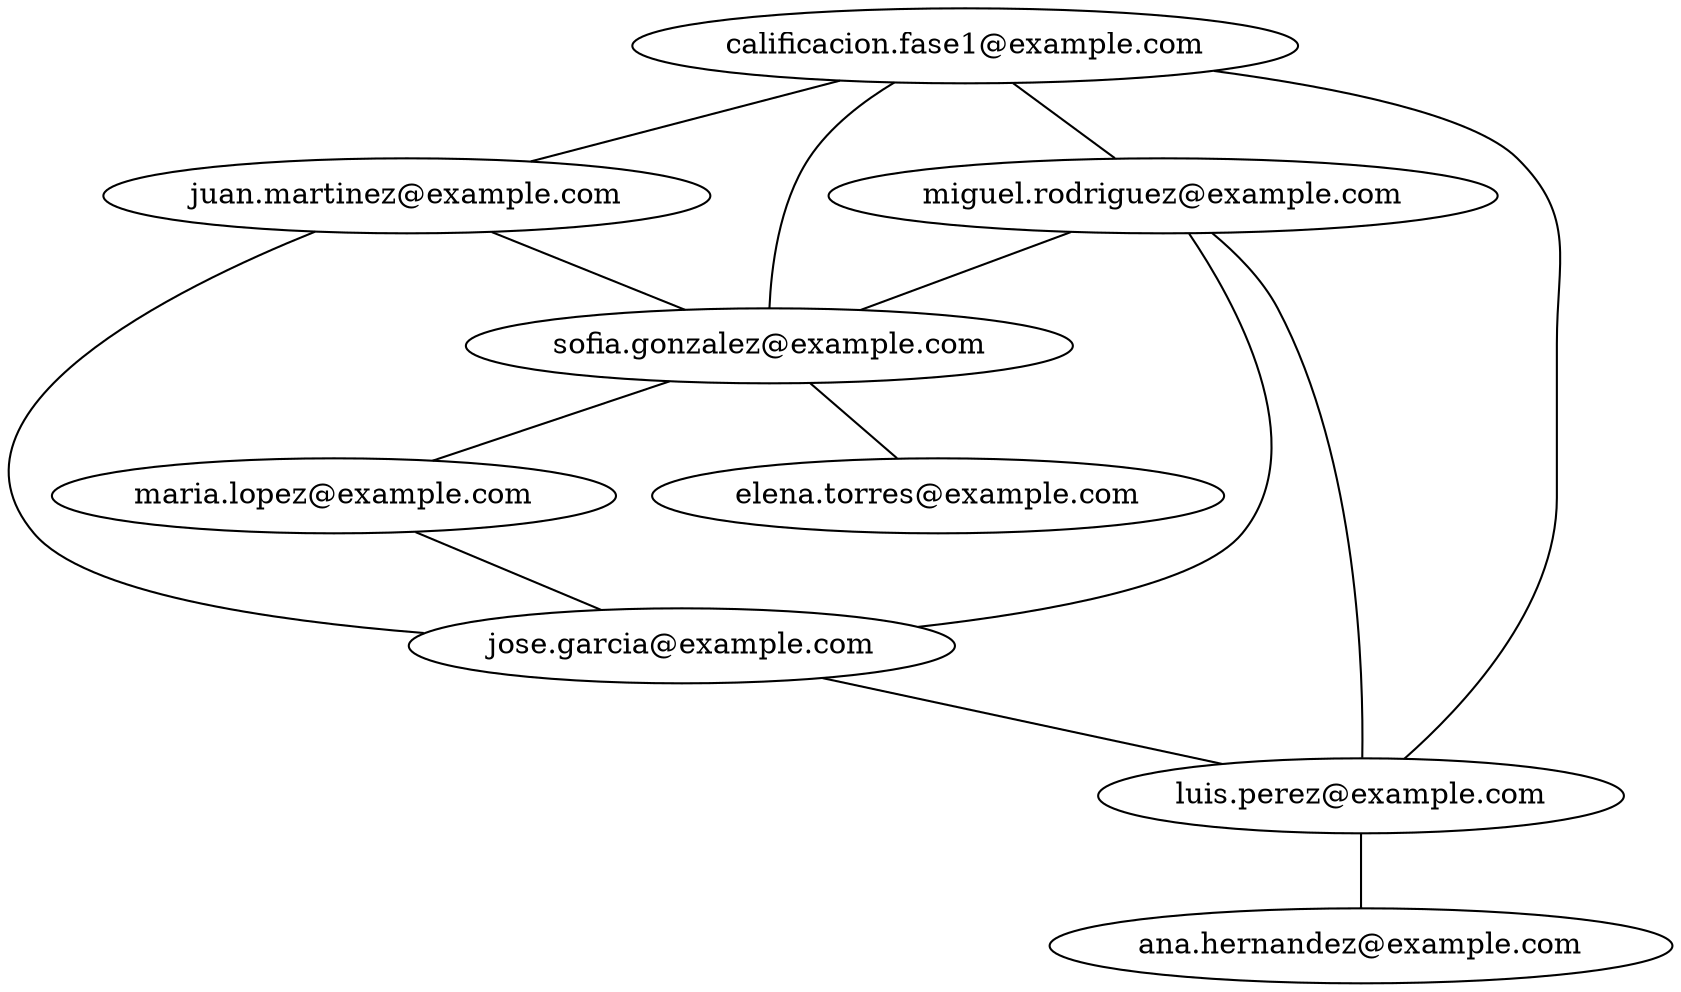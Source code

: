 digraph G {
2[label="maria.lopez@example.com"];
7[label="jose.garcia@example.com"];
2 -> 7[dir=none];
3[label="juan.martinez@example.com"];
10[label="sofia.gonzalez@example.com"];
3 -> 10[dir=none];
3 -> 7[dir=none];
5[label="luis.perez@example.com"];
4[label="ana.hernandez@example.com"];
5 -> 4[dir=none];
7 -> 5[dir=none];
9[label="miguel.rodriguez@example.com"];
9 -> 5[dir=none];
9 -> 7[dir=none];
9 -> 10[dir=none];
10 -> 2[dir=none];
8[label="elena.torres@example.com"];
10 -> 8[dir=none];
11[label="calificacion.fase1@example.com"];
11 -> 3[dir=none];
11 -> 9[dir=none];
11 -> 10[dir=none];
11 -> 5[dir=none];
}
